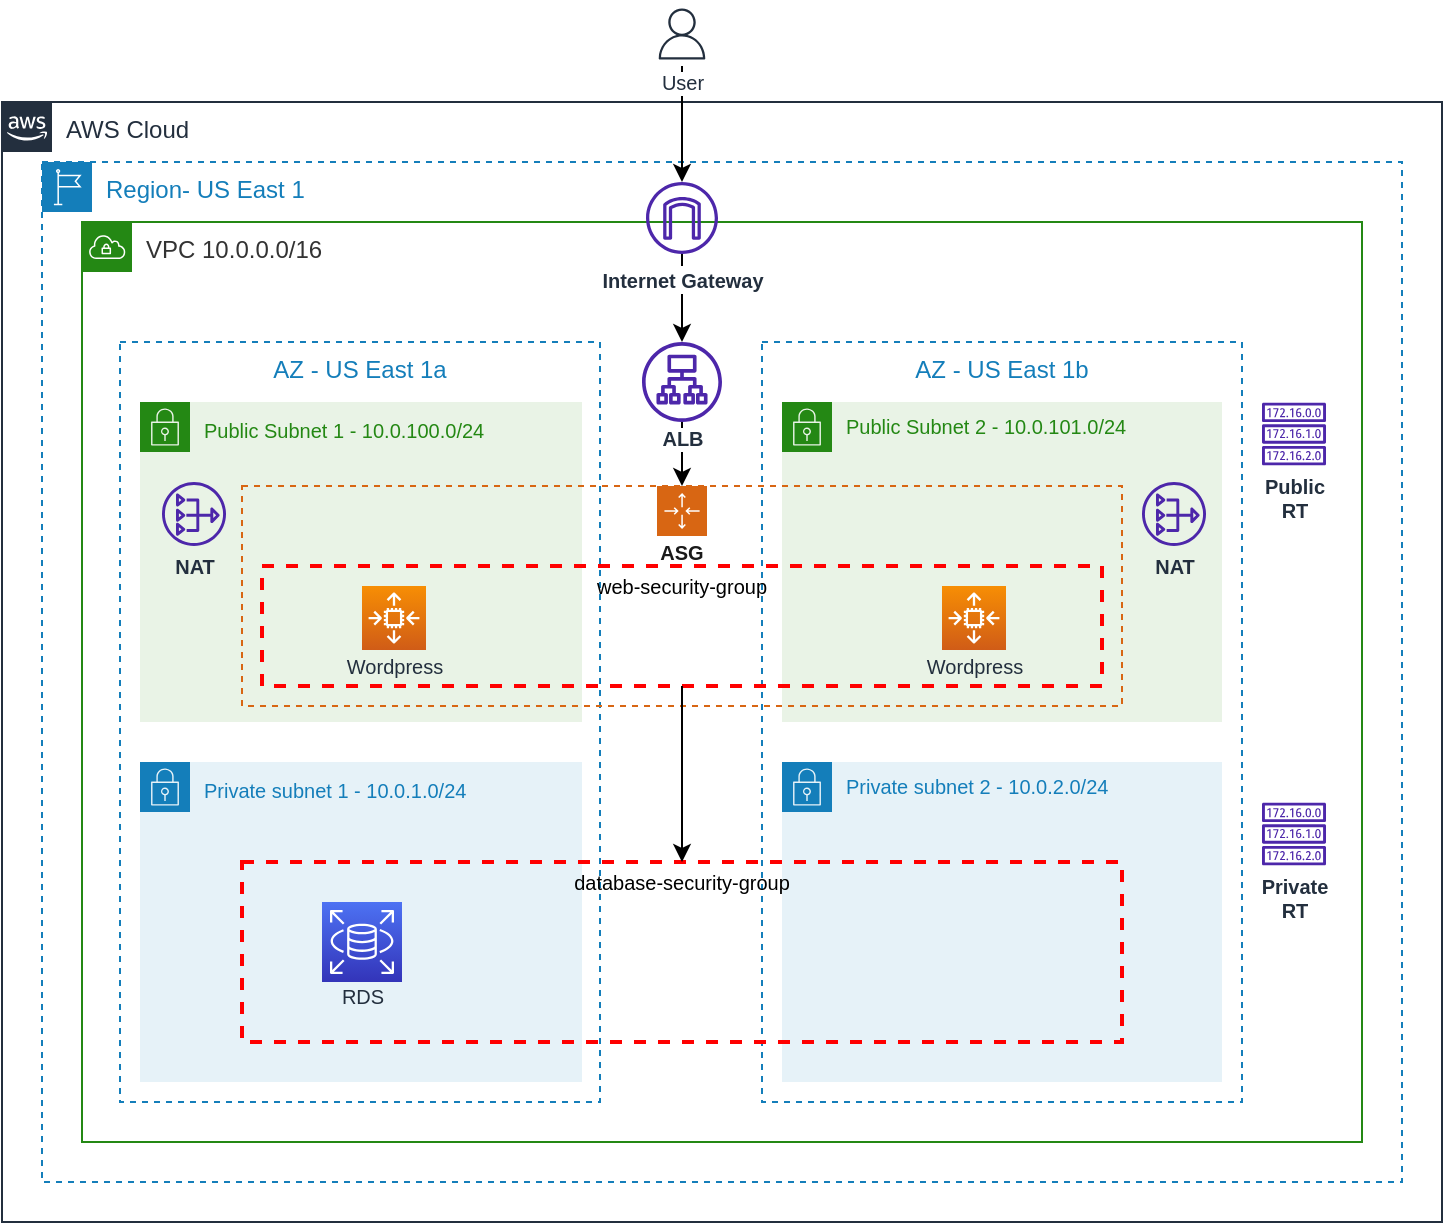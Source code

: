<mxfile version="21.1.2" type="device">
  <diagram id="w_ch2asYwEqR21EAnBpV" name="Page-1">
    <mxGraphModel dx="995" dy="687" grid="1" gridSize="10" guides="1" tooltips="1" connect="1" arrows="1" fold="1" page="1" pageScale="1" pageWidth="1920" pageHeight="1200" math="0" shadow="0">
      <root>
        <mxCell id="0" />
        <mxCell id="1" style="locked=1;" parent="0" />
        <mxCell id="G49BABBasGLgJN7lkWn6-1" value="AWS Cloud" style="points=[[0,0],[0.25,0],[0.5,0],[0.75,0],[1,0],[1,0.25],[1,0.5],[1,0.75],[1,1],[0.75,1],[0.5,1],[0.25,1],[0,1],[0,0.75],[0,0.5],[0,0.25]];outlineConnect=0;gradientColor=none;html=1;whiteSpace=wrap;fontSize=12;fontStyle=0;container=1;pointerEvents=0;collapsible=0;recursiveResize=0;shape=mxgraph.aws4.group;grIcon=mxgraph.aws4.group_aws_cloud_alt;strokeColor=#232F3E;fillColor=none;verticalAlign=top;align=left;spacingLeft=30;fontColor=#232F3E;dashed=0;" parent="1" vertex="1">
          <mxGeometry x="120" y="120" width="720" height="560" as="geometry" />
        </mxCell>
        <mxCell id="G49BABBasGLgJN7lkWn6-2" value="Region- US East 1" style="points=[[0,0],[0.25,0],[0.5,0],[0.75,0],[1,0],[1,0.25],[1,0.5],[1,0.75],[1,1],[0.75,1],[0.5,1],[0.25,1],[0,1],[0,0.75],[0,0.5],[0,0.25]];outlineConnect=0;gradientColor=none;html=1;whiteSpace=wrap;fontSize=12;fontStyle=0;container=1;pointerEvents=0;collapsible=0;recursiveResize=0;shape=mxgraph.aws4.group;grIcon=mxgraph.aws4.group_region;strokeColor=#147EBA;fillColor=none;verticalAlign=top;align=left;spacingLeft=30;fontColor=#147EBA;dashed=1;" parent="G49BABBasGLgJN7lkWn6-1" vertex="1">
          <mxGeometry x="20" y="30" width="680" height="510" as="geometry" />
        </mxCell>
        <mxCell id="G49BABBasGLgJN7lkWn6-5" value="VPC 10.0.0.0/16" style="points=[[0,0],[0.25,0],[0.5,0],[0.75,0],[1,0],[1,0.25],[1,0.5],[1,0.75],[1,1],[0.75,1],[0.5,1],[0.25,1],[0,1],[0,0.75],[0,0.5],[0,0.25]];outlineConnect=0;gradientColor=none;html=1;whiteSpace=wrap;fontSize=12;fontStyle=0;container=1;pointerEvents=0;collapsible=0;recursiveResize=0;shape=mxgraph.aws4.group;grIcon=mxgraph.aws4.group_vpc;strokeColor=#248814;fillColor=none;verticalAlign=top;align=left;spacingLeft=30;fontColor=#333333;dashed=0;" parent="G49BABBasGLgJN7lkWn6-2" vertex="1">
          <mxGeometry x="20" y="30" width="640" height="460" as="geometry" />
        </mxCell>
        <mxCell id="khvJRKGsboDZWCZrGUWG-6" value="AZ" style="locked=1;" parent="0" />
        <mxCell id="khvJRKGsboDZWCZrGUWG-7" value="AZ - US East 1a" style="fillColor=none;strokeColor=#147EBA;dashed=1;verticalAlign=top;fontStyle=0;fontColor=#147EBA;" parent="khvJRKGsboDZWCZrGUWG-6" vertex="1">
          <mxGeometry x="179" y="240" width="240" height="380" as="geometry" />
        </mxCell>
        <mxCell id="khvJRKGsboDZWCZrGUWG-8" value="AZ - US East 1b" style="fillColor=none;strokeColor=#147EBA;dashed=1;verticalAlign=top;fontStyle=0;fontColor=#147EBA;" parent="khvJRKGsboDZWCZrGUWG-6" vertex="1">
          <mxGeometry x="500" y="240" width="240" height="380" as="geometry" />
        </mxCell>
        <mxCell id="mzcdr3nFqpxfpe6JORw5-6" style="edgeStyle=orthogonalEdgeStyle;rounded=0;orthogonalLoop=1;jettySize=auto;html=1;entryX=0.5;entryY=0;entryDx=0;entryDy=0;" edge="1" parent="khvJRKGsboDZWCZrGUWG-6" source="OvZVsSStkHa4qU6sYErH-1" target="OvZVsSStkHa4qU6sYErH-5">
          <mxGeometry relative="1" as="geometry" />
        </mxCell>
        <object label="subnets&#xa;subnet" id="QzKGhAqxXNImg3f3kizU-3">
          <mxCell style="locked=1;" parent="0" />
        </object>
        <mxCell id="QzKGhAqxXNImg3f3kizU-6" value="&lt;font style=&quot;font-size: 10px;&quot;&gt;Private subnet 1 -&amp;nbsp;10.0.1.0/24&lt;/font&gt;" style="points=[[0,0],[0.25,0],[0.5,0],[0.75,0],[1,0],[1,0.25],[1,0.5],[1,0.75],[1,1],[0.75,1],[0.5,1],[0.25,1],[0,1],[0,0.75],[0,0.5],[0,0.25]];outlineConnect=0;gradientColor=none;html=1;whiteSpace=wrap;fontSize=12;fontStyle=0;container=1;pointerEvents=0;collapsible=0;recursiveResize=0;shape=mxgraph.aws4.group;grIcon=mxgraph.aws4.group_security_group;grStroke=0;strokeColor=#147EBA;fillColor=#E6F2F8;verticalAlign=top;align=left;spacingLeft=30;fontColor=#147EBA;dashed=0;" parent="QzKGhAqxXNImg3f3kizU-3" vertex="1">
          <mxGeometry x="189" y="450" width="221" height="160" as="geometry" />
        </mxCell>
        <mxCell id="QzKGhAqxXNImg3f3kizU-16" value="Private subnet 2 -&amp;nbsp;10.0.2.0/24" style="points=[[0,0],[0.25,0],[0.5,0],[0.75,0],[1,0],[1,0.25],[1,0.5],[1,0.75],[1,1],[0.75,1],[0.5,1],[0.25,1],[0,1],[0,0.75],[0,0.5],[0,0.25]];outlineConnect=0;gradientColor=none;html=1;whiteSpace=wrap;fontSize=10;fontStyle=0;container=1;pointerEvents=0;collapsible=0;recursiveResize=0;shape=mxgraph.aws4.group;grIcon=mxgraph.aws4.group_security_group;grStroke=0;strokeColor=#147EBA;fillColor=#E6F2F8;verticalAlign=top;align=left;spacingLeft=30;fontColor=#147EBA;dashed=0;" parent="QzKGhAqxXNImg3f3kizU-3" vertex="1">
          <mxGeometry x="510" y="450" width="220" height="160" as="geometry" />
        </mxCell>
        <mxCell id="x8RhY3W0q12wKIg17iTx-5" value="&lt;font style=&quot;font-size: 10px;&quot;&gt;Public Subnet 1 - 10.0.100.0/24&lt;/font&gt;" style="points=[[0,0],[0.25,0],[0.5,0],[0.75,0],[1,0],[1,0.25],[1,0.5],[1,0.75],[1,1],[0.75,1],[0.5,1],[0.25,1],[0,1],[0,0.75],[0,0.5],[0,0.25]];outlineConnect=0;gradientColor=none;html=1;whiteSpace=wrap;fontSize=12;fontStyle=0;container=1;pointerEvents=0;collapsible=0;recursiveResize=0;shape=mxgraph.aws4.group;grIcon=mxgraph.aws4.group_security_group;grStroke=0;strokeColor=#248814;fillColor=#E9F3E6;verticalAlign=top;align=left;spacingLeft=30;fontColor=#248814;dashed=0;" parent="QzKGhAqxXNImg3f3kizU-3" vertex="1">
          <mxGeometry x="189" y="270" width="221" height="160" as="geometry" />
        </mxCell>
        <mxCell id="x8RhY3W0q12wKIg17iTx-8" value="&lt;font style=&quot;font-size: 10px;&quot;&gt;Public Subnet 2 -&amp;nbsp;&lt;/font&gt;10.0.101.0/24" style="points=[[0,0],[0.25,0],[0.5,0],[0.75,0],[1,0],[1,0.25],[1,0.5],[1,0.75],[1,1],[0.75,1],[0.5,1],[0.25,1],[0,1],[0,0.75],[0,0.5],[0,0.25]];outlineConnect=0;gradientColor=none;html=1;whiteSpace=wrap;fontSize=10;fontStyle=0;container=1;pointerEvents=0;collapsible=0;recursiveResize=0;shape=mxgraph.aws4.group;grIcon=mxgraph.aws4.group_security_group;grStroke=0;strokeColor=#248814;fillColor=#E9F3E6;verticalAlign=top;align=left;spacingLeft=30;fontColor=#248814;dashed=0;" parent="QzKGhAqxXNImg3f3kizU-3" vertex="1">
          <mxGeometry x="510" y="270" width="220" height="160" as="geometry" />
        </mxCell>
        <mxCell id="OvZVsSStkHa4qU6sYErH-4" value="Untitled Layer" style="" parent="0" />
        <mxCell id="OvZVsSStkHa4qU6sYErH-5" value="ASG" style="points=[[0,0],[0.25,0],[0.5,0],[0.75,0],[1,0],[1,0.25],[1,0.5],[1,0.75],[1,1],[0.75,1],[0.5,1],[0.25,1],[0,1],[0,0.75],[0,0.5],[0,0.25]];outlineConnect=0;gradientColor=none;html=1;whiteSpace=wrap;fontSize=10;fontStyle=1;container=1;pointerEvents=0;collapsible=0;recursiveResize=0;shape=mxgraph.aws4.groupCenter;grIcon=mxgraph.aws4.group_auto_scaling_group;grStroke=1;strokeColor=#D86613;fillColor=none;verticalAlign=top;align=center;fontColor=#1A1A1A;dashed=1;spacingTop=25;spacing=-2;" parent="OvZVsSStkHa4qU6sYErH-4" vertex="1">
          <mxGeometry x="240" y="312" width="440" height="110" as="geometry" />
        </mxCell>
        <mxCell id="OvZVsSStkHa4qU6sYErH-6" value="web-security-group" style="fontStyle=0;verticalAlign=top;align=center;spacingTop=-2;fillColor=none;rounded=0;whiteSpace=wrap;html=1;strokeColor=#FF0000;strokeWidth=2;dashed=1;container=1;collapsible=0;expand=0;recursiveResize=0;fontSize=10;" parent="OvZVsSStkHa4qU6sYErH-5" vertex="1">
          <mxGeometry x="10" y="40" width="420" height="60" as="geometry" />
        </mxCell>
        <mxCell id="OvZVsSStkHa4qU6sYErH-9" value="Wordpress" style="sketch=0;points=[[0,0,0],[0.25,0,0],[0.5,0,0],[0.75,0,0],[1,0,0],[0,1,0],[0.25,1,0],[0.5,1,0],[0.75,1,0],[1,1,0],[0,0.25,0],[0,0.5,0],[0,0.75,0],[1,0.25,0],[1,0.5,0],[1,0.75,0]];outlineConnect=0;fontColor=#232F3E;gradientColor=#F78E04;gradientDirection=north;fillColor=#D05C17;strokeColor=#ffffff;dashed=0;verticalLabelPosition=bottom;verticalAlign=top;align=center;html=1;fontSize=10;fontStyle=0;aspect=fixed;shape=mxgraph.aws4.resourceIcon;resIcon=mxgraph.aws4.auto_scaling2;spacing=-2;" parent="OvZVsSStkHa4qU6sYErH-6" vertex="1">
          <mxGeometry x="50" y="10" width="32" height="32" as="geometry" />
        </mxCell>
        <mxCell id="mzcdr3nFqpxfpe6JORw5-11" value="Wordpress" style="sketch=0;points=[[0,0,0],[0.25,0,0],[0.5,0,0],[0.75,0,0],[1,0,0],[0,1,0],[0.25,1,0],[0.5,1,0],[0.75,1,0],[1,1,0],[0,0.25,0],[0,0.5,0],[0,0.75,0],[1,0.25,0],[1,0.5,0],[1,0.75,0]];outlineConnect=0;fontColor=#232F3E;gradientColor=#F78E04;gradientDirection=north;fillColor=#D05C17;strokeColor=#ffffff;dashed=0;verticalLabelPosition=bottom;verticalAlign=top;align=center;html=1;fontSize=10;fontStyle=0;aspect=fixed;shape=mxgraph.aws4.resourceIcon;resIcon=mxgraph.aws4.auto_scaling2;spacing=-2;" vertex="1" parent="OvZVsSStkHa4qU6sYErH-6">
          <mxGeometry x="340" y="10" width="32" height="32" as="geometry" />
        </mxCell>
        <mxCell id="OvZVsSStkHa4qU6sYErH-14" value="Public&lt;br&gt;RT" style="sketch=0;outlineConnect=0;fontColor=#232F3E;gradientColor=none;fillColor=#4D27AA;strokeColor=none;dashed=0;verticalLabelPosition=bottom;verticalAlign=top;align=center;html=1;fontSize=10;fontStyle=1;pointerEvents=1;shape=mxgraph.aws4.route_table;spacing=0;aspect=fixed;" parent="OvZVsSStkHa4qU6sYErH-4" vertex="1">
          <mxGeometry x="750" y="270" width="32" height="32" as="geometry" />
        </mxCell>
        <mxCell id="OvZVsSStkHa4qU6sYErH-15" value="Private&lt;br&gt;RT" style="sketch=0;outlineConnect=0;fontColor=#232F3E;gradientColor=none;fillColor=#4D27AA;strokeColor=none;dashed=0;verticalLabelPosition=bottom;verticalAlign=top;align=center;html=1;fontSize=10;fontStyle=1;pointerEvents=1;shape=mxgraph.aws4.route_table;spacing=0;aspect=fixed;" parent="OvZVsSStkHa4qU6sYErH-4" vertex="1">
          <mxGeometry x="750" y="470" width="32" height="32" as="geometry" />
        </mxCell>
        <object label="Untitled Layer" id="QzKGhAqxXNImg3f3kizU-7">
          <mxCell parent="0" />
        </object>
        <mxCell id="mzcdr3nFqpxfpe6JORw5-5" style="edgeStyle=orthogonalEdgeStyle;rounded=0;orthogonalLoop=1;jettySize=auto;html=1;" edge="1" parent="QzKGhAqxXNImg3f3kizU-7" source="x8RhY3W0q12wKIg17iTx-9" target="OvZVsSStkHa4qU6sYErH-1">
          <mxGeometry relative="1" as="geometry" />
        </mxCell>
        <mxCell id="x8RhY3W0q12wKIg17iTx-9" value="&lt;font style=&quot;font-size: 10px;&quot;&gt;Internet Gateway&lt;/font&gt;" style="sketch=0;outlineConnect=0;fontColor=#232F3E;gradientColor=none;fillColor=#4D27AA;strokeColor=none;dashed=0;verticalLabelPosition=bottom;verticalAlign=top;align=center;html=1;fontSize=12;fontStyle=1;aspect=fixed;pointerEvents=1;shape=mxgraph.aws4.internet_gateway;spacing=1;labelBackgroundColor=default;" parent="QzKGhAqxXNImg3f3kizU-7" vertex="1">
          <mxGeometry x="442" y="160" width="36" height="36" as="geometry" />
        </mxCell>
        <mxCell id="OvZVsSStkHa4qU6sYErH-1" value="ALB" style="sketch=0;outlineConnect=0;fontColor=#232F3E;gradientColor=none;fillColor=#4D27AA;strokeColor=none;dashed=0;verticalLabelPosition=bottom;verticalAlign=top;align=center;html=1;fontSize=10;fontStyle=1;aspect=fixed;pointerEvents=1;shape=mxgraph.aws4.application_load_balancer;spacing=-2;labelBackgroundColor=default;" parent="QzKGhAqxXNImg3f3kizU-7" vertex="1">
          <mxGeometry x="440" y="240" width="40" height="40" as="geometry" />
        </mxCell>
        <mxCell id="mzcdr3nFqpxfpe6JORw5-3" value="NAT" style="sketch=0;outlineConnect=0;fontColor=#232F3E;gradientColor=none;fillColor=#4D27AA;strokeColor=none;dashed=0;verticalLabelPosition=bottom;verticalAlign=top;align=center;html=1;fontSize=10;fontStyle=1;aspect=fixed;pointerEvents=1;shape=mxgraph.aws4.nat_gateway;spacing=0;" vertex="1" parent="QzKGhAqxXNImg3f3kizU-7">
          <mxGeometry x="200" y="310" width="32" height="32" as="geometry" />
        </mxCell>
        <mxCell id="mzcdr3nFqpxfpe6JORw5-7" value="NAT" style="sketch=0;outlineConnect=0;fontColor=#232F3E;gradientColor=none;fillColor=#4D27AA;strokeColor=none;dashed=0;verticalLabelPosition=bottom;verticalAlign=top;align=center;html=1;fontSize=10;fontStyle=1;aspect=fixed;pointerEvents=1;shape=mxgraph.aws4.nat_gateway;spacing=0;" vertex="1" parent="QzKGhAqxXNImg3f3kizU-7">
          <mxGeometry x="690" y="310" width="32" height="32" as="geometry" />
        </mxCell>
        <mxCell id="mzcdr3nFqpxfpe6JORw5-10" style="edgeStyle=orthogonalEdgeStyle;rounded=0;orthogonalLoop=1;jettySize=auto;html=1;" edge="1" parent="QzKGhAqxXNImg3f3kizU-7" source="mzcdr3nFqpxfpe6JORw5-9" target="x8RhY3W0q12wKIg17iTx-9">
          <mxGeometry relative="1" as="geometry" />
        </mxCell>
        <mxCell id="mzcdr3nFqpxfpe6JORw5-9" value="User" style="sketch=0;outlineConnect=0;fontColor=#232F3E;gradientColor=none;strokeColor=#232F3E;fillColor=#ffffff;dashed=0;verticalLabelPosition=bottom;verticalAlign=top;align=center;html=1;fontSize=10;fontStyle=0;aspect=fixed;shape=mxgraph.aws4.resourceIcon;resIcon=mxgraph.aws4.user;spacing=-2;labelBackgroundColor=default;" vertex="1" parent="QzKGhAqxXNImg3f3kizU-7">
          <mxGeometry x="444" y="70" width="32" height="32" as="geometry" />
        </mxCell>
        <mxCell id="mzcdr3nFqpxfpe6JORw5-13" value="database-security-group" style="fontStyle=0;verticalAlign=top;align=center;spacingTop=-2;fillColor=none;rounded=0;whiteSpace=wrap;html=1;strokeColor=#FF0000;strokeWidth=2;dashed=1;container=1;collapsible=0;expand=0;recursiveResize=0;fontSize=10;" vertex="1" parent="QzKGhAqxXNImg3f3kizU-7">
          <mxGeometry x="240" y="500" width="440" height="90" as="geometry" />
        </mxCell>
        <mxCell id="mzcdr3nFqpxfpe6JORw5-4" value="RDS" style="sketch=0;points=[[0,0,0],[0.25,0,0],[0.5,0,0],[0.75,0,0],[1,0,0],[0,1,0],[0.25,1,0],[0.5,1,0],[0.75,1,0],[1,1,0],[0,0.25,0],[0,0.5,0],[0,0.75,0],[1,0.25,0],[1,0.5,0],[1,0.75,0]];outlineConnect=0;fontColor=#232F3E;gradientColor=#4D72F3;gradientDirection=north;fillColor=#3334B9;strokeColor=#ffffff;dashed=0;verticalLabelPosition=bottom;verticalAlign=top;align=center;html=1;fontSize=10;fontStyle=0;aspect=fixed;shape=mxgraph.aws4.resourceIcon;resIcon=mxgraph.aws4.rds;spacing=-3;" vertex="1" parent="mzcdr3nFqpxfpe6JORw5-13">
          <mxGeometry x="40" y="20" width="40" height="40" as="geometry" />
        </mxCell>
        <mxCell id="mzcdr3nFqpxfpe6JORw5-16" style="edgeStyle=orthogonalEdgeStyle;rounded=0;orthogonalLoop=1;jettySize=auto;html=1;" edge="1" parent="QzKGhAqxXNImg3f3kizU-7" source="OvZVsSStkHa4qU6sYErH-6" target="mzcdr3nFqpxfpe6JORw5-13">
          <mxGeometry relative="1" as="geometry" />
        </mxCell>
      </root>
    </mxGraphModel>
  </diagram>
</mxfile>

